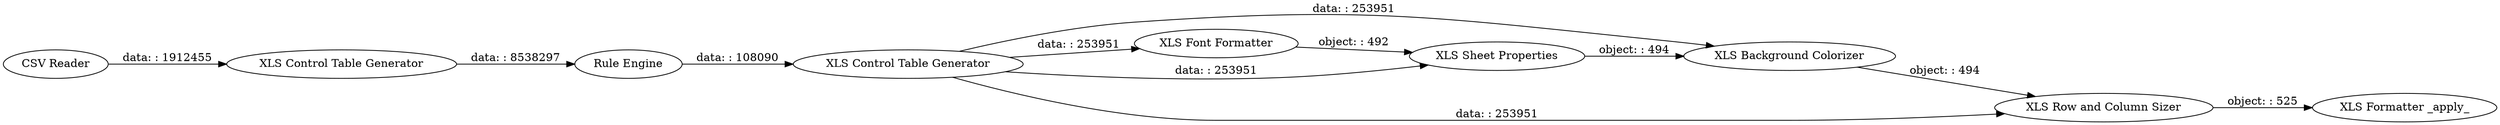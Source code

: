 digraph {
	"5900812352290454727_3" [label="Rule Engine"]
	"5900812352290454727_12" [label="XLS Background Colorizer"]
	"5900812352290454727_1" [label="CSV Reader"]
	"5900812352290454727_9" [label="XLS Font Formatter"]
	"5900812352290454727_2" [label="XLS Control Table Generator"]
	"5900812352290454727_14" [label="XLS Formatter _apply_"]
	"5900812352290454727_4" [label="XLS Control Table Generator"]
	"5900812352290454727_8" [label="XLS Sheet Properties"]
	"5900812352290454727_15" [label="XLS Row and Column Sizer"]
	"5900812352290454727_2" -> "5900812352290454727_3" [label="data: : 8538297"]
	"5900812352290454727_4" -> "5900812352290454727_8" [label="data: : 253951"]
	"5900812352290454727_9" -> "5900812352290454727_8" [label="object: : 492"]
	"5900812352290454727_12" -> "5900812352290454727_15" [label="object: : 494"]
	"5900812352290454727_1" -> "5900812352290454727_2" [label="data: : 1912455"]
	"5900812352290454727_15" -> "5900812352290454727_14" [label="object: : 525"]
	"5900812352290454727_4" -> "5900812352290454727_9" [label="data: : 253951"]
	"5900812352290454727_3" -> "5900812352290454727_4" [label="data: : 108090"]
	"5900812352290454727_4" -> "5900812352290454727_12" [label="data: : 253951"]
	"5900812352290454727_8" -> "5900812352290454727_12" [label="object: : 494"]
	"5900812352290454727_4" -> "5900812352290454727_15" [label="data: : 253951"]
	rankdir=LR
}
